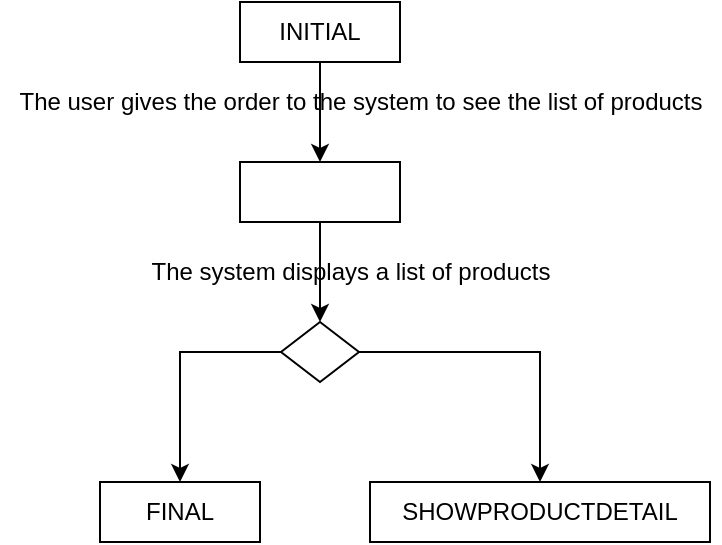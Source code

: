 <mxfile>
    <diagram id="kBnOm4_M35QDd0QZGnoQ" name="Page-1">
        <mxGraphModel dx="600" dy="575" grid="0" gridSize="10" guides="1" tooltips="1" connect="1" arrows="1" fold="1" page="1" pageScale="1" pageWidth="827" pageHeight="1169" math="0" shadow="0">
            <root>
                <mxCell id="0"/>
                <mxCell id="1" parent="0"/>
                <mxCell id="13" value="" style="edgeStyle=orthogonalEdgeStyle;rounded=0;orthogonalLoop=1;jettySize=auto;html=1;" parent="1" source="14" target="17" edge="1">
                    <mxGeometry relative="1" as="geometry"/>
                </mxCell>
                <mxCell id="14" value="INITIAL" style="rounded=0;whiteSpace=wrap;html=1;" parent="1" vertex="1">
                    <mxGeometry x="179" y="40" width="80" height="30" as="geometry"/>
                </mxCell>
                <mxCell id="15" value="The user gives the order to the system to see the list of products" style="text;html=1;align=center;verticalAlign=middle;resizable=0;points=[];autosize=1;" parent="1" vertex="1">
                    <mxGeometry x="59" y="80" width="360" height="20" as="geometry"/>
                </mxCell>
                <mxCell id="16" value="" style="edgeStyle=orthogonalEdgeStyle;rounded=0;orthogonalLoop=1;jettySize=auto;html=1;" parent="1" source="17" edge="1">
                    <mxGeometry relative="1" as="geometry">
                        <mxPoint x="219" y="200" as="targetPoint"/>
                    </mxGeometry>
                </mxCell>
                <mxCell id="17" value="" style="whiteSpace=wrap;html=1;rounded=0;" parent="1" vertex="1">
                    <mxGeometry x="179" y="120" width="80" height="30" as="geometry"/>
                </mxCell>
                <mxCell id="18" value="The system displays a list of products" style="text;html=1;align=center;verticalAlign=middle;resizable=0;points=[];autosize=1;" parent="1" vertex="1">
                    <mxGeometry x="129" y="165" width="210" height="20" as="geometry"/>
                </mxCell>
                <mxCell id="19" value="FINAL" style="rounded=0;whiteSpace=wrap;html=1;" parent="1" vertex="1">
                    <mxGeometry x="109" y="280" width="80" height="30" as="geometry"/>
                </mxCell>
                <mxCell id="20" value="SHOWPRODUCTDETAIL" style="rounded=0;whiteSpace=wrap;html=1;" parent="1" vertex="1">
                    <mxGeometry x="244" y="280" width="170" height="30" as="geometry"/>
                </mxCell>
                <mxCell id="21" style="edgeStyle=orthogonalEdgeStyle;rounded=0;orthogonalLoop=1;jettySize=auto;html=1;entryX=0.5;entryY=0;entryDx=0;entryDy=0;" parent="1" source="23" target="20" edge="1">
                    <mxGeometry relative="1" as="geometry"/>
                </mxCell>
                <mxCell id="22" style="edgeStyle=orthogonalEdgeStyle;rounded=0;orthogonalLoop=1;jettySize=auto;html=1;" parent="1" source="23" target="19" edge="1">
                    <mxGeometry relative="1" as="geometry"/>
                </mxCell>
                <mxCell id="23" value="" style="rhombus;whiteSpace=wrap;html=1;" parent="1" vertex="1">
                    <mxGeometry x="199.5" y="200" width="39" height="30" as="geometry"/>
                </mxCell>
            </root>
        </mxGraphModel>
    </diagram>
</mxfile>